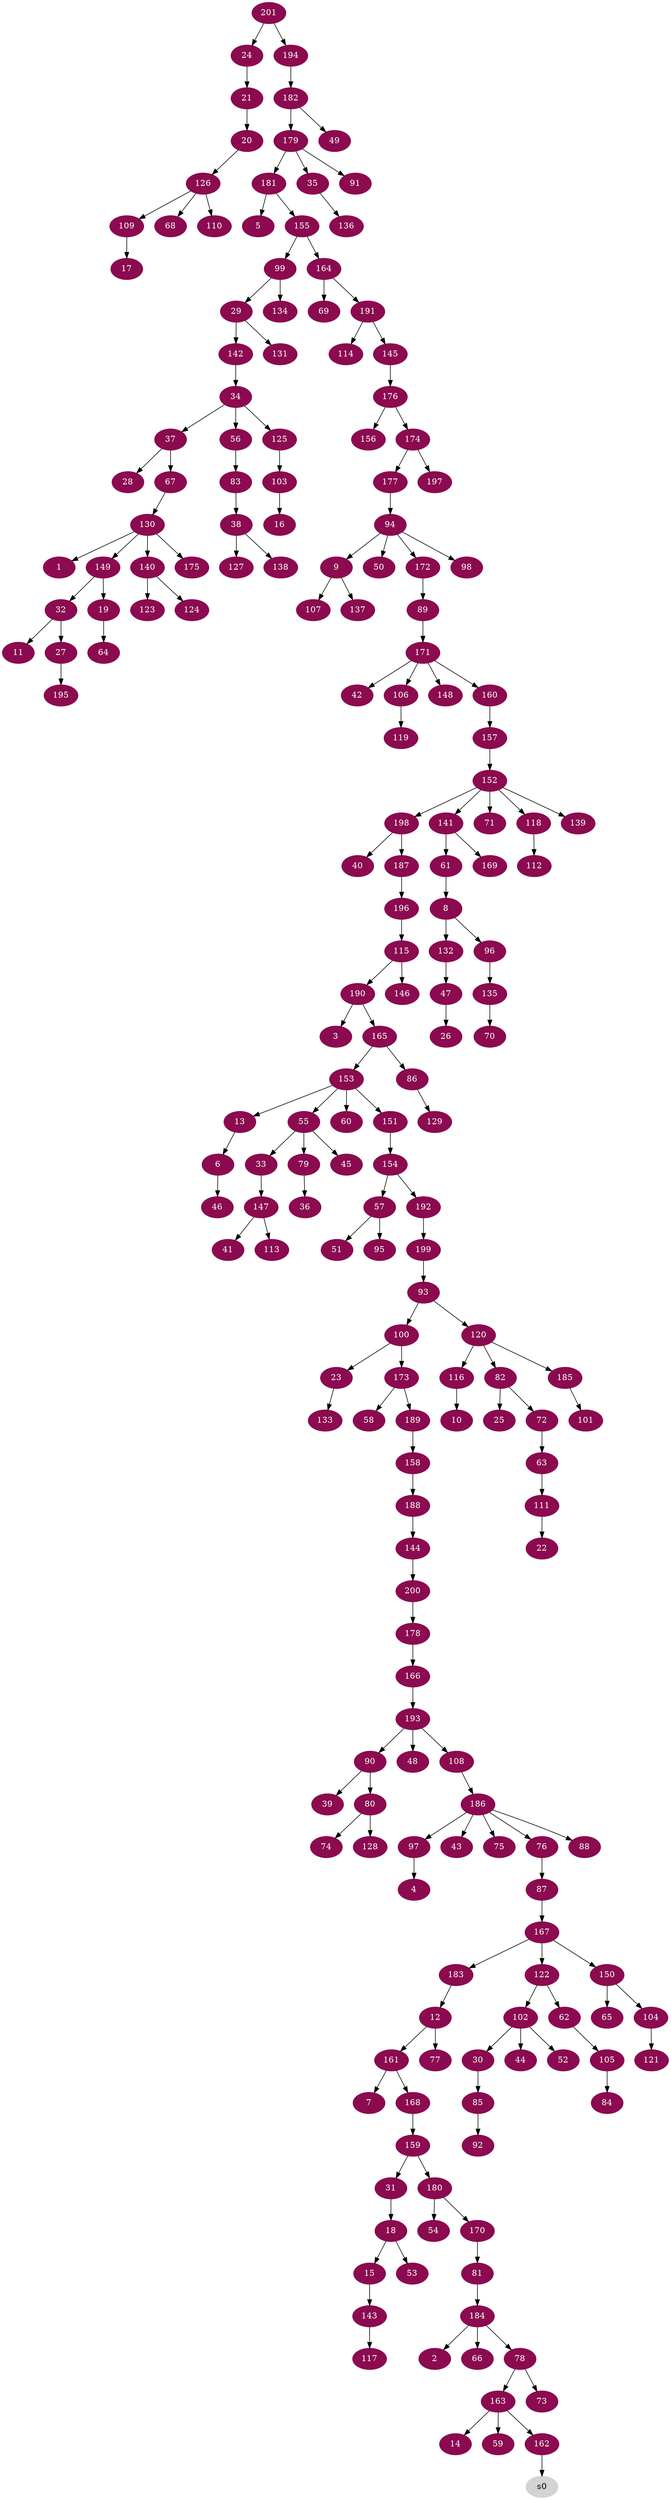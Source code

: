 digraph G {
node [color=deeppink4, style=filled, fontcolor=white];
130 -> 1;
184 -> 2;
190 -> 3;
97 -> 4;
181 -> 5;
13 -> 6;
161 -> 7;
61 -> 8;
94 -> 9;
116 -> 10;
32 -> 11;
183 -> 12;
153 -> 13;
163 -> 14;
18 -> 15;
103 -> 16;
109 -> 17;
31 -> 18;
149 -> 19;
21 -> 20;
24 -> 21;
111 -> 22;
100 -> 23;
201 -> 24;
82 -> 25;
47 -> 26;
32 -> 27;
37 -> 28;
99 -> 29;
102 -> 30;
159 -> 31;
149 -> 32;
55 -> 33;
142 -> 34;
179 -> 35;
79 -> 36;
34 -> 37;
83 -> 38;
90 -> 39;
198 -> 40;
147 -> 41;
171 -> 42;
186 -> 43;
102 -> 44;
55 -> 45;
6 -> 46;
132 -> 47;
193 -> 48;
182 -> 49;
94 -> 50;
57 -> 51;
102 -> 52;
18 -> 53;
180 -> 54;
153 -> 55;
34 -> 56;
154 -> 57;
173 -> 58;
163 -> 59;
153 -> 60;
141 -> 61;
122 -> 62;
72 -> 63;
19 -> 64;
150 -> 65;
184 -> 66;
37 -> 67;
126 -> 68;
164 -> 69;
135 -> 70;
152 -> 71;
82 -> 72;
78 -> 73;
80 -> 74;
186 -> 75;
186 -> 76;
12 -> 77;
184 -> 78;
55 -> 79;
90 -> 80;
170 -> 81;
120 -> 82;
56 -> 83;
105 -> 84;
30 -> 85;
165 -> 86;
76 -> 87;
186 -> 88;
172 -> 89;
193 -> 90;
179 -> 91;
85 -> 92;
199 -> 93;
177 -> 94;
57 -> 95;
8 -> 96;
186 -> 97;
94 -> 98;
155 -> 99;
93 -> 100;
185 -> 101;
122 -> 102;
125 -> 103;
150 -> 104;
62 -> 105;
171 -> 106;
9 -> 107;
193 -> 108;
126 -> 109;
126 -> 110;
63 -> 111;
118 -> 112;
147 -> 113;
191 -> 114;
196 -> 115;
120 -> 116;
143 -> 117;
152 -> 118;
106 -> 119;
93 -> 120;
104 -> 121;
167 -> 122;
140 -> 123;
140 -> 124;
34 -> 125;
20 -> 126;
38 -> 127;
80 -> 128;
86 -> 129;
67 -> 130;
29 -> 131;
8 -> 132;
23 -> 133;
99 -> 134;
96 -> 135;
35 -> 136;
9 -> 137;
38 -> 138;
152 -> 139;
130 -> 140;
152 -> 141;
29 -> 142;
15 -> 143;
188 -> 144;
191 -> 145;
115 -> 146;
33 -> 147;
171 -> 148;
130 -> 149;
167 -> 150;
153 -> 151;
157 -> 152;
165 -> 153;
151 -> 154;
181 -> 155;
176 -> 156;
160 -> 157;
189 -> 158;
168 -> 159;
171 -> 160;
12 -> 161;
163 -> 162;
78 -> 163;
155 -> 164;
190 -> 165;
178 -> 166;
87 -> 167;
161 -> 168;
141 -> 169;
180 -> 170;
89 -> 171;
94 -> 172;
100 -> 173;
176 -> 174;
130 -> 175;
145 -> 176;
174 -> 177;
200 -> 178;
182 -> 179;
159 -> 180;
179 -> 181;
194 -> 182;
167 -> 183;
81 -> 184;
120 -> 185;
108 -> 186;
198 -> 187;
158 -> 188;
173 -> 189;
115 -> 190;
164 -> 191;
154 -> 192;
166 -> 193;
201 -> 194;
27 -> 195;
187 -> 196;
174 -> 197;
152 -> 198;
192 -> 199;
144 -> 200;
node [color=lightgrey, style=filled, fontcolor=black];
162 -> s0;
}
